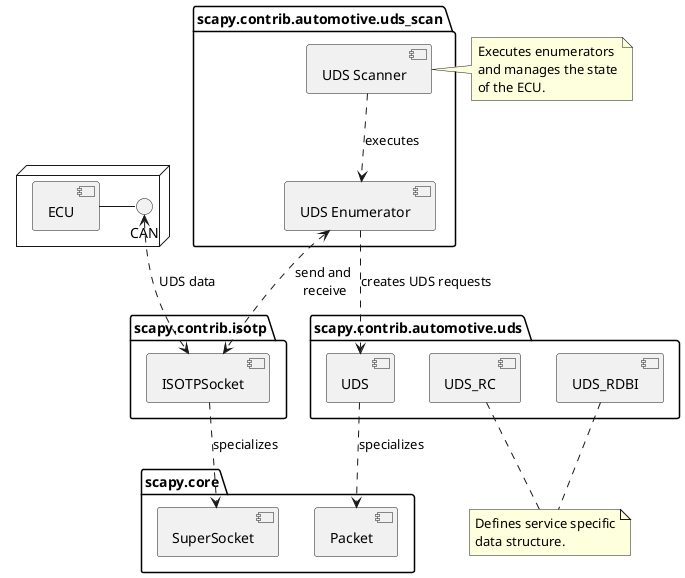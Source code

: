 @startuml

package "scapy.core" {
    [Packet]
    [SuperSocket]
}

package "scapy.contrib.isotp" {
    [ISOTPSocket] ..> [SuperSocket] : specializes
}

package "scapy.contrib.automotive.uds" {
    [UDS]
    [UDS_RC]
    [UDS_RDBI]
}

[UDS] ..> [Packet] : specializes 

package "scapy.contrib.automotive.uds_scan" {
    [UDS Scanner] ..> [UDS Enumerator] : executes
    [UDS Enumerator] <..> [ISOTPSocket] : send and\n receive

    [UDS Enumerator] ..> [UDS] : creates UDS requests
}

node {
    [ECU] - CAN
}
[ISOTPSocket] <.up.> CAN : UDS data

note left of [UDS Scanner]
Executes enumerators
and manages the state
of the ECU.
end note


note as N1
Defines service specific
data structure.
end note

'note right of [ISOTPSocket]
'To exchange data
'with the ECU.
'end note

[UDS_RDBI] .. N1
[UDS_RC] .. N1

@enduml
